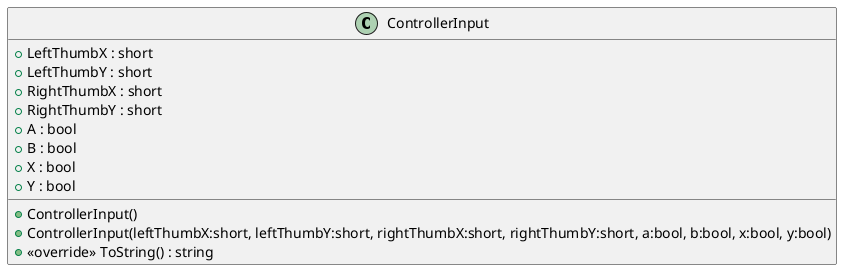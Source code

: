 @startuml
class ControllerInput {
    + LeftThumbX : short
    + LeftThumbY : short
    + RightThumbX : short
    + RightThumbY : short
    + A : bool
    + B : bool
    + X : bool
    + Y : bool
    + ControllerInput()
    + ControllerInput(leftThumbX:short, leftThumbY:short, rightThumbX:short, rightThumbY:short, a:bool, b:bool, x:bool, y:bool)
    + <<override>> ToString() : string
}
@enduml
